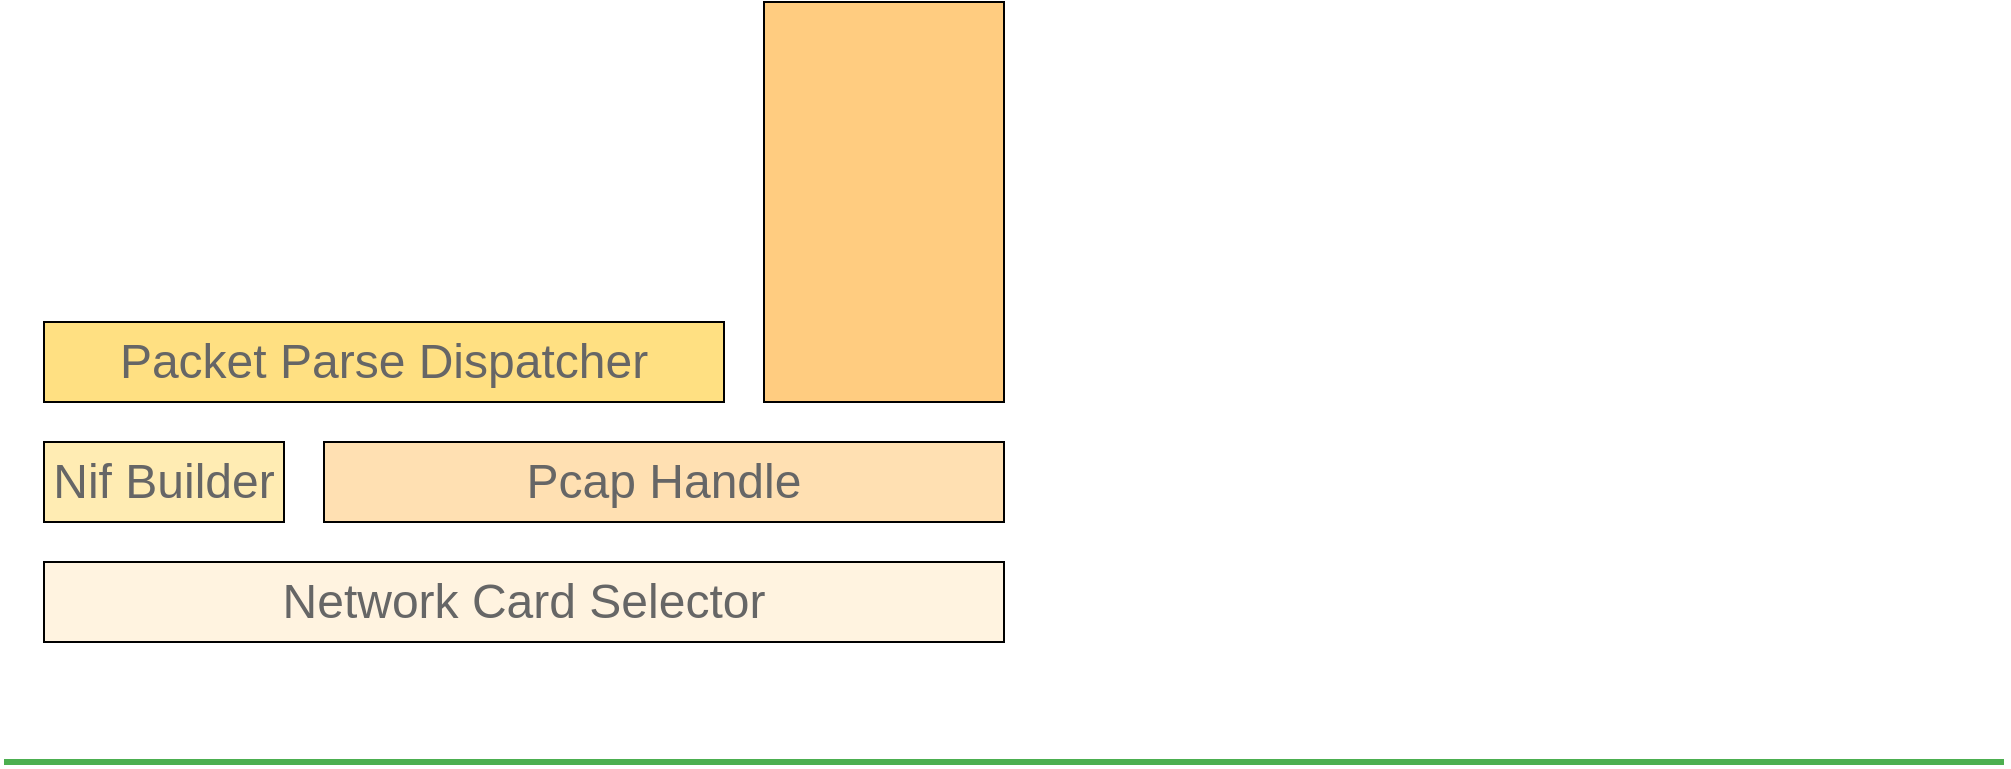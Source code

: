 <mxfile version="14.6.6" type="github">
  <diagram id="JCKB8MocDSN7x97dPDkK" name="Page-1">
    <mxGraphModel dx="1483" dy="897" grid="1" gridSize="10" guides="1" tooltips="1" connect="1" arrows="1" fold="1" page="1" pageScale="1" pageWidth="1654" pageHeight="2336" math="0" shadow="0">
      <root>
        <mxCell id="0" />
        <mxCell id="1" parent="0" />
        <mxCell id="Dv_WCurl7W9lhUE-oqcY-8" value="" style="endArrow=none;html=1;fillColor=#e1d5e7;strokeWidth=3;strokeColor=#4caf50;" edge="1" parent="1">
          <mxGeometry width="50" height="50" relative="1" as="geometry">
            <mxPoint x="200" y="960" as="sourcePoint" />
            <mxPoint x="1200" y="960" as="targetPoint" />
          </mxGeometry>
        </mxCell>
        <mxCell id="Dv_WCurl7W9lhUE-oqcY-9" value="&lt;font style=&quot;font-size: 24px&quot; color=&quot;#666666&quot;&gt;Network Card Selector&lt;/font&gt;" style="rounded=0;whiteSpace=wrap;html=1;fillColor=#fff3e0;" vertex="1" parent="1">
          <mxGeometry x="220" y="860" width="480" height="40" as="geometry" />
        </mxCell>
        <mxCell id="Dv_WCurl7W9lhUE-oqcY-10" value="&lt;font style=&quot;font-size: 24px&quot; color=&quot;#666666&quot;&gt;Nif Builder&lt;/font&gt;" style="rounded=0;whiteSpace=wrap;html=1;fillColor=#ffecb3;" vertex="1" parent="1">
          <mxGeometry x="220" y="800" width="120" height="40" as="geometry" />
        </mxCell>
        <mxCell id="Dv_WCurl7W9lhUE-oqcY-11" value="&lt;font color=&quot;#666666&quot;&gt;&lt;span style=&quot;font-size: 24px&quot;&gt;Pcap Handle&lt;/span&gt;&lt;/font&gt;" style="rounded=0;whiteSpace=wrap;html=1;fillColor=#ffe0b2;" vertex="1" parent="1">
          <mxGeometry x="360" y="800" width="340" height="40" as="geometry" />
        </mxCell>
        <mxCell id="Dv_WCurl7W9lhUE-oqcY-16" value="&lt;font color=&quot;#666666&quot;&gt;&lt;span style=&quot;font-size: 24px&quot;&gt;Packet Parse Dispatcher&lt;/span&gt;&lt;/font&gt;" style="rounded=0;whiteSpace=wrap;html=1;strokeColor=#000000;fillColor=#ffe082;" vertex="1" parent="1">
          <mxGeometry x="220" y="740" width="340" height="40" as="geometry" />
        </mxCell>
        <mxCell id="Dv_WCurl7W9lhUE-oqcY-17" value="" style="rounded=0;whiteSpace=wrap;html=1;strokeColor=#000000;fillColor=#ffcc80;" vertex="1" parent="1">
          <mxGeometry x="580" y="580" width="120" height="200" as="geometry" />
        </mxCell>
      </root>
    </mxGraphModel>
  </diagram>
</mxfile>
